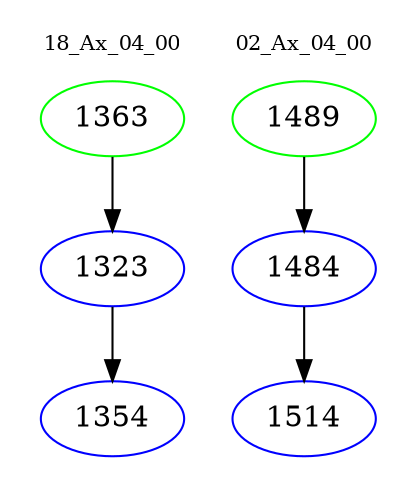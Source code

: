 digraph{
subgraph cluster_0 {
color = white
label = "18_Ax_04_00";
fontsize=10;
T0_1363 [label="1363", color="green"]
T0_1363 -> T0_1323 [color="black"]
T0_1323 [label="1323", color="blue"]
T0_1323 -> T0_1354 [color="black"]
T0_1354 [label="1354", color="blue"]
}
subgraph cluster_1 {
color = white
label = "02_Ax_04_00";
fontsize=10;
T1_1489 [label="1489", color="green"]
T1_1489 -> T1_1484 [color="black"]
T1_1484 [label="1484", color="blue"]
T1_1484 -> T1_1514 [color="black"]
T1_1514 [label="1514", color="blue"]
}
}
